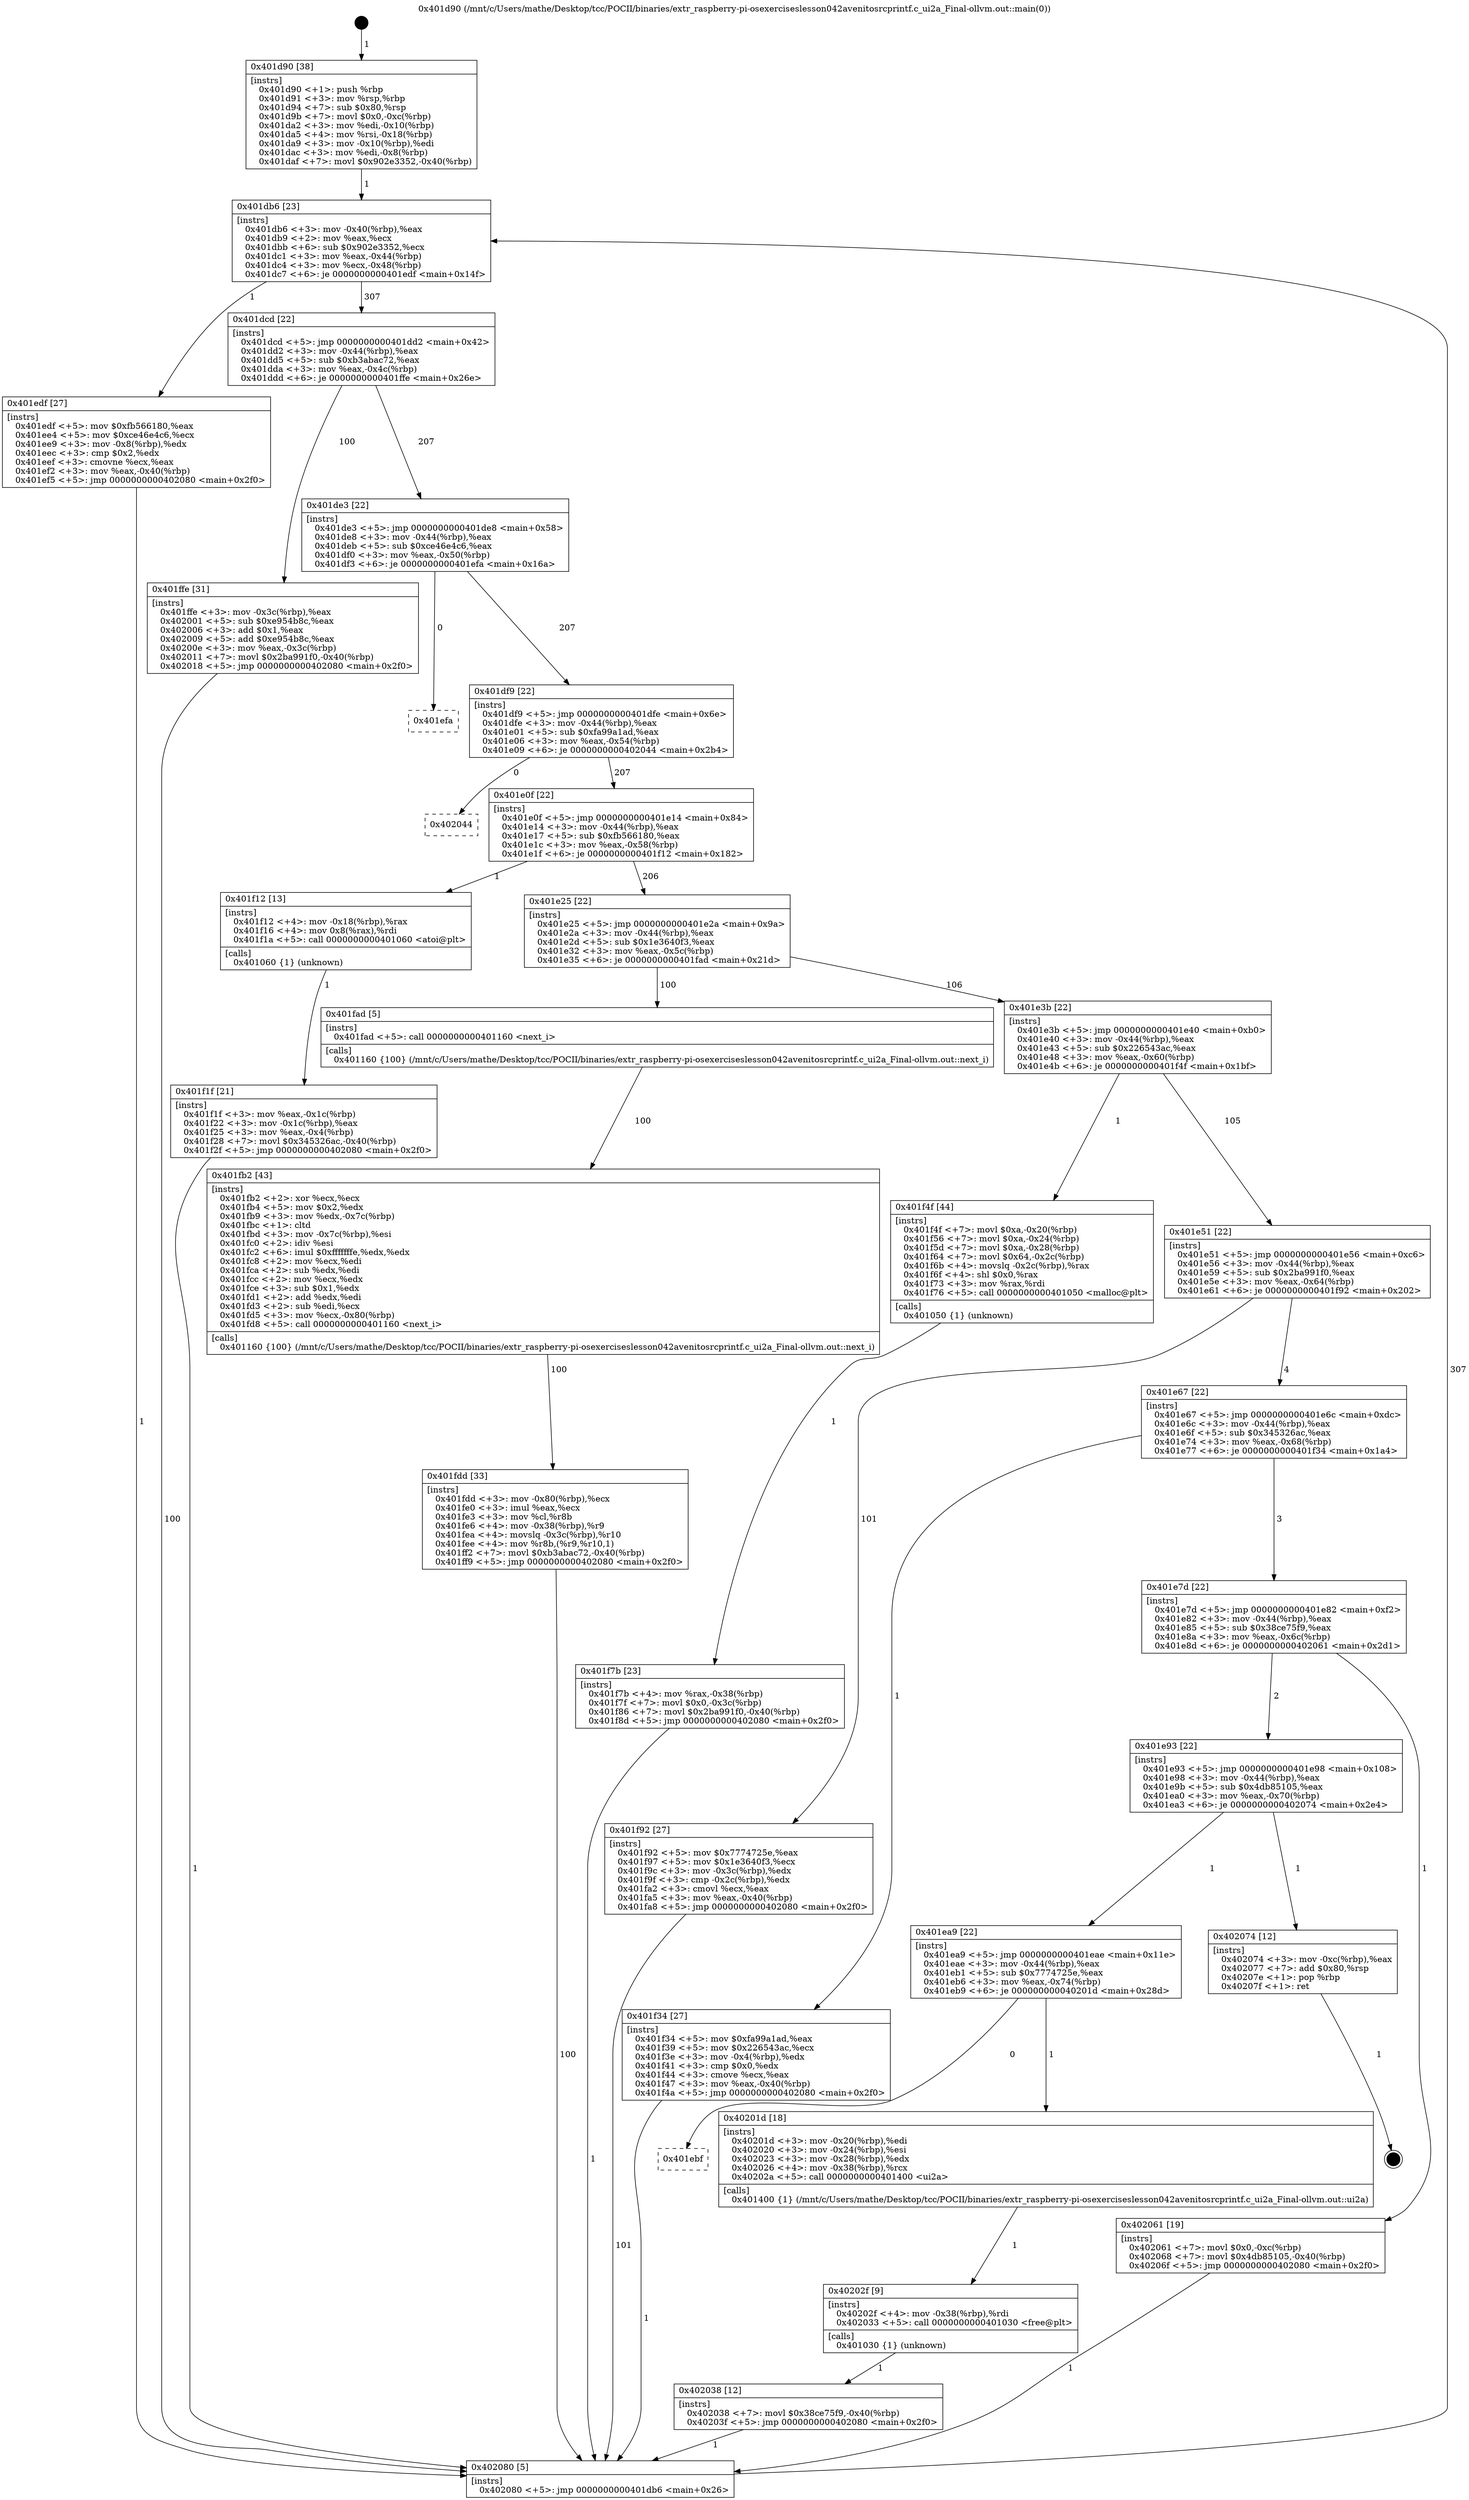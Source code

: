 digraph "0x401d90" {
  label = "0x401d90 (/mnt/c/Users/mathe/Desktop/tcc/POCII/binaries/extr_raspberry-pi-osexerciseslesson042avenitosrcprintf.c_ui2a_Final-ollvm.out::main(0))"
  labelloc = "t"
  node[shape=record]

  Entry [label="",width=0.3,height=0.3,shape=circle,fillcolor=black,style=filled]
  "0x401db6" [label="{
     0x401db6 [23]\l
     | [instrs]\l
     &nbsp;&nbsp;0x401db6 \<+3\>: mov -0x40(%rbp),%eax\l
     &nbsp;&nbsp;0x401db9 \<+2\>: mov %eax,%ecx\l
     &nbsp;&nbsp;0x401dbb \<+6\>: sub $0x902e3352,%ecx\l
     &nbsp;&nbsp;0x401dc1 \<+3\>: mov %eax,-0x44(%rbp)\l
     &nbsp;&nbsp;0x401dc4 \<+3\>: mov %ecx,-0x48(%rbp)\l
     &nbsp;&nbsp;0x401dc7 \<+6\>: je 0000000000401edf \<main+0x14f\>\l
  }"]
  "0x401edf" [label="{
     0x401edf [27]\l
     | [instrs]\l
     &nbsp;&nbsp;0x401edf \<+5\>: mov $0xfb566180,%eax\l
     &nbsp;&nbsp;0x401ee4 \<+5\>: mov $0xce46e4c6,%ecx\l
     &nbsp;&nbsp;0x401ee9 \<+3\>: mov -0x8(%rbp),%edx\l
     &nbsp;&nbsp;0x401eec \<+3\>: cmp $0x2,%edx\l
     &nbsp;&nbsp;0x401eef \<+3\>: cmovne %ecx,%eax\l
     &nbsp;&nbsp;0x401ef2 \<+3\>: mov %eax,-0x40(%rbp)\l
     &nbsp;&nbsp;0x401ef5 \<+5\>: jmp 0000000000402080 \<main+0x2f0\>\l
  }"]
  "0x401dcd" [label="{
     0x401dcd [22]\l
     | [instrs]\l
     &nbsp;&nbsp;0x401dcd \<+5\>: jmp 0000000000401dd2 \<main+0x42\>\l
     &nbsp;&nbsp;0x401dd2 \<+3\>: mov -0x44(%rbp),%eax\l
     &nbsp;&nbsp;0x401dd5 \<+5\>: sub $0xb3abac72,%eax\l
     &nbsp;&nbsp;0x401dda \<+3\>: mov %eax,-0x4c(%rbp)\l
     &nbsp;&nbsp;0x401ddd \<+6\>: je 0000000000401ffe \<main+0x26e\>\l
  }"]
  "0x402080" [label="{
     0x402080 [5]\l
     | [instrs]\l
     &nbsp;&nbsp;0x402080 \<+5\>: jmp 0000000000401db6 \<main+0x26\>\l
  }"]
  "0x401d90" [label="{
     0x401d90 [38]\l
     | [instrs]\l
     &nbsp;&nbsp;0x401d90 \<+1\>: push %rbp\l
     &nbsp;&nbsp;0x401d91 \<+3\>: mov %rsp,%rbp\l
     &nbsp;&nbsp;0x401d94 \<+7\>: sub $0x80,%rsp\l
     &nbsp;&nbsp;0x401d9b \<+7\>: movl $0x0,-0xc(%rbp)\l
     &nbsp;&nbsp;0x401da2 \<+3\>: mov %edi,-0x10(%rbp)\l
     &nbsp;&nbsp;0x401da5 \<+4\>: mov %rsi,-0x18(%rbp)\l
     &nbsp;&nbsp;0x401da9 \<+3\>: mov -0x10(%rbp),%edi\l
     &nbsp;&nbsp;0x401dac \<+3\>: mov %edi,-0x8(%rbp)\l
     &nbsp;&nbsp;0x401daf \<+7\>: movl $0x902e3352,-0x40(%rbp)\l
  }"]
  Exit [label="",width=0.3,height=0.3,shape=circle,fillcolor=black,style=filled,peripheries=2]
  "0x401ffe" [label="{
     0x401ffe [31]\l
     | [instrs]\l
     &nbsp;&nbsp;0x401ffe \<+3\>: mov -0x3c(%rbp),%eax\l
     &nbsp;&nbsp;0x402001 \<+5\>: sub $0xe954b8c,%eax\l
     &nbsp;&nbsp;0x402006 \<+3\>: add $0x1,%eax\l
     &nbsp;&nbsp;0x402009 \<+5\>: add $0xe954b8c,%eax\l
     &nbsp;&nbsp;0x40200e \<+3\>: mov %eax,-0x3c(%rbp)\l
     &nbsp;&nbsp;0x402011 \<+7\>: movl $0x2ba991f0,-0x40(%rbp)\l
     &nbsp;&nbsp;0x402018 \<+5\>: jmp 0000000000402080 \<main+0x2f0\>\l
  }"]
  "0x401de3" [label="{
     0x401de3 [22]\l
     | [instrs]\l
     &nbsp;&nbsp;0x401de3 \<+5\>: jmp 0000000000401de8 \<main+0x58\>\l
     &nbsp;&nbsp;0x401de8 \<+3\>: mov -0x44(%rbp),%eax\l
     &nbsp;&nbsp;0x401deb \<+5\>: sub $0xce46e4c6,%eax\l
     &nbsp;&nbsp;0x401df0 \<+3\>: mov %eax,-0x50(%rbp)\l
     &nbsp;&nbsp;0x401df3 \<+6\>: je 0000000000401efa \<main+0x16a\>\l
  }"]
  "0x402038" [label="{
     0x402038 [12]\l
     | [instrs]\l
     &nbsp;&nbsp;0x402038 \<+7\>: movl $0x38ce75f9,-0x40(%rbp)\l
     &nbsp;&nbsp;0x40203f \<+5\>: jmp 0000000000402080 \<main+0x2f0\>\l
  }"]
  "0x401efa" [label="{
     0x401efa\l
  }", style=dashed]
  "0x401df9" [label="{
     0x401df9 [22]\l
     | [instrs]\l
     &nbsp;&nbsp;0x401df9 \<+5\>: jmp 0000000000401dfe \<main+0x6e\>\l
     &nbsp;&nbsp;0x401dfe \<+3\>: mov -0x44(%rbp),%eax\l
     &nbsp;&nbsp;0x401e01 \<+5\>: sub $0xfa99a1ad,%eax\l
     &nbsp;&nbsp;0x401e06 \<+3\>: mov %eax,-0x54(%rbp)\l
     &nbsp;&nbsp;0x401e09 \<+6\>: je 0000000000402044 \<main+0x2b4\>\l
  }"]
  "0x40202f" [label="{
     0x40202f [9]\l
     | [instrs]\l
     &nbsp;&nbsp;0x40202f \<+4\>: mov -0x38(%rbp),%rdi\l
     &nbsp;&nbsp;0x402033 \<+5\>: call 0000000000401030 \<free@plt\>\l
     | [calls]\l
     &nbsp;&nbsp;0x401030 \{1\} (unknown)\l
  }"]
  "0x402044" [label="{
     0x402044\l
  }", style=dashed]
  "0x401e0f" [label="{
     0x401e0f [22]\l
     | [instrs]\l
     &nbsp;&nbsp;0x401e0f \<+5\>: jmp 0000000000401e14 \<main+0x84\>\l
     &nbsp;&nbsp;0x401e14 \<+3\>: mov -0x44(%rbp),%eax\l
     &nbsp;&nbsp;0x401e17 \<+5\>: sub $0xfb566180,%eax\l
     &nbsp;&nbsp;0x401e1c \<+3\>: mov %eax,-0x58(%rbp)\l
     &nbsp;&nbsp;0x401e1f \<+6\>: je 0000000000401f12 \<main+0x182\>\l
  }"]
  "0x401ebf" [label="{
     0x401ebf\l
  }", style=dashed]
  "0x401f12" [label="{
     0x401f12 [13]\l
     | [instrs]\l
     &nbsp;&nbsp;0x401f12 \<+4\>: mov -0x18(%rbp),%rax\l
     &nbsp;&nbsp;0x401f16 \<+4\>: mov 0x8(%rax),%rdi\l
     &nbsp;&nbsp;0x401f1a \<+5\>: call 0000000000401060 \<atoi@plt\>\l
     | [calls]\l
     &nbsp;&nbsp;0x401060 \{1\} (unknown)\l
  }"]
  "0x401e25" [label="{
     0x401e25 [22]\l
     | [instrs]\l
     &nbsp;&nbsp;0x401e25 \<+5\>: jmp 0000000000401e2a \<main+0x9a\>\l
     &nbsp;&nbsp;0x401e2a \<+3\>: mov -0x44(%rbp),%eax\l
     &nbsp;&nbsp;0x401e2d \<+5\>: sub $0x1e3640f3,%eax\l
     &nbsp;&nbsp;0x401e32 \<+3\>: mov %eax,-0x5c(%rbp)\l
     &nbsp;&nbsp;0x401e35 \<+6\>: je 0000000000401fad \<main+0x21d\>\l
  }"]
  "0x401f1f" [label="{
     0x401f1f [21]\l
     | [instrs]\l
     &nbsp;&nbsp;0x401f1f \<+3\>: mov %eax,-0x1c(%rbp)\l
     &nbsp;&nbsp;0x401f22 \<+3\>: mov -0x1c(%rbp),%eax\l
     &nbsp;&nbsp;0x401f25 \<+3\>: mov %eax,-0x4(%rbp)\l
     &nbsp;&nbsp;0x401f28 \<+7\>: movl $0x345326ac,-0x40(%rbp)\l
     &nbsp;&nbsp;0x401f2f \<+5\>: jmp 0000000000402080 \<main+0x2f0\>\l
  }"]
  "0x40201d" [label="{
     0x40201d [18]\l
     | [instrs]\l
     &nbsp;&nbsp;0x40201d \<+3\>: mov -0x20(%rbp),%edi\l
     &nbsp;&nbsp;0x402020 \<+3\>: mov -0x24(%rbp),%esi\l
     &nbsp;&nbsp;0x402023 \<+3\>: mov -0x28(%rbp),%edx\l
     &nbsp;&nbsp;0x402026 \<+4\>: mov -0x38(%rbp),%rcx\l
     &nbsp;&nbsp;0x40202a \<+5\>: call 0000000000401400 \<ui2a\>\l
     | [calls]\l
     &nbsp;&nbsp;0x401400 \{1\} (/mnt/c/Users/mathe/Desktop/tcc/POCII/binaries/extr_raspberry-pi-osexerciseslesson042avenitosrcprintf.c_ui2a_Final-ollvm.out::ui2a)\l
  }"]
  "0x401fad" [label="{
     0x401fad [5]\l
     | [instrs]\l
     &nbsp;&nbsp;0x401fad \<+5\>: call 0000000000401160 \<next_i\>\l
     | [calls]\l
     &nbsp;&nbsp;0x401160 \{100\} (/mnt/c/Users/mathe/Desktop/tcc/POCII/binaries/extr_raspberry-pi-osexerciseslesson042avenitosrcprintf.c_ui2a_Final-ollvm.out::next_i)\l
  }"]
  "0x401e3b" [label="{
     0x401e3b [22]\l
     | [instrs]\l
     &nbsp;&nbsp;0x401e3b \<+5\>: jmp 0000000000401e40 \<main+0xb0\>\l
     &nbsp;&nbsp;0x401e40 \<+3\>: mov -0x44(%rbp),%eax\l
     &nbsp;&nbsp;0x401e43 \<+5\>: sub $0x226543ac,%eax\l
     &nbsp;&nbsp;0x401e48 \<+3\>: mov %eax,-0x60(%rbp)\l
     &nbsp;&nbsp;0x401e4b \<+6\>: je 0000000000401f4f \<main+0x1bf\>\l
  }"]
  "0x401ea9" [label="{
     0x401ea9 [22]\l
     | [instrs]\l
     &nbsp;&nbsp;0x401ea9 \<+5\>: jmp 0000000000401eae \<main+0x11e\>\l
     &nbsp;&nbsp;0x401eae \<+3\>: mov -0x44(%rbp),%eax\l
     &nbsp;&nbsp;0x401eb1 \<+5\>: sub $0x7774725e,%eax\l
     &nbsp;&nbsp;0x401eb6 \<+3\>: mov %eax,-0x74(%rbp)\l
     &nbsp;&nbsp;0x401eb9 \<+6\>: je 000000000040201d \<main+0x28d\>\l
  }"]
  "0x401f4f" [label="{
     0x401f4f [44]\l
     | [instrs]\l
     &nbsp;&nbsp;0x401f4f \<+7\>: movl $0xa,-0x20(%rbp)\l
     &nbsp;&nbsp;0x401f56 \<+7\>: movl $0xa,-0x24(%rbp)\l
     &nbsp;&nbsp;0x401f5d \<+7\>: movl $0xa,-0x28(%rbp)\l
     &nbsp;&nbsp;0x401f64 \<+7\>: movl $0x64,-0x2c(%rbp)\l
     &nbsp;&nbsp;0x401f6b \<+4\>: movslq -0x2c(%rbp),%rax\l
     &nbsp;&nbsp;0x401f6f \<+4\>: shl $0x0,%rax\l
     &nbsp;&nbsp;0x401f73 \<+3\>: mov %rax,%rdi\l
     &nbsp;&nbsp;0x401f76 \<+5\>: call 0000000000401050 \<malloc@plt\>\l
     | [calls]\l
     &nbsp;&nbsp;0x401050 \{1\} (unknown)\l
  }"]
  "0x401e51" [label="{
     0x401e51 [22]\l
     | [instrs]\l
     &nbsp;&nbsp;0x401e51 \<+5\>: jmp 0000000000401e56 \<main+0xc6\>\l
     &nbsp;&nbsp;0x401e56 \<+3\>: mov -0x44(%rbp),%eax\l
     &nbsp;&nbsp;0x401e59 \<+5\>: sub $0x2ba991f0,%eax\l
     &nbsp;&nbsp;0x401e5e \<+3\>: mov %eax,-0x64(%rbp)\l
     &nbsp;&nbsp;0x401e61 \<+6\>: je 0000000000401f92 \<main+0x202\>\l
  }"]
  "0x402074" [label="{
     0x402074 [12]\l
     | [instrs]\l
     &nbsp;&nbsp;0x402074 \<+3\>: mov -0xc(%rbp),%eax\l
     &nbsp;&nbsp;0x402077 \<+7\>: add $0x80,%rsp\l
     &nbsp;&nbsp;0x40207e \<+1\>: pop %rbp\l
     &nbsp;&nbsp;0x40207f \<+1\>: ret\l
  }"]
  "0x401f92" [label="{
     0x401f92 [27]\l
     | [instrs]\l
     &nbsp;&nbsp;0x401f92 \<+5\>: mov $0x7774725e,%eax\l
     &nbsp;&nbsp;0x401f97 \<+5\>: mov $0x1e3640f3,%ecx\l
     &nbsp;&nbsp;0x401f9c \<+3\>: mov -0x3c(%rbp),%edx\l
     &nbsp;&nbsp;0x401f9f \<+3\>: cmp -0x2c(%rbp),%edx\l
     &nbsp;&nbsp;0x401fa2 \<+3\>: cmovl %ecx,%eax\l
     &nbsp;&nbsp;0x401fa5 \<+3\>: mov %eax,-0x40(%rbp)\l
     &nbsp;&nbsp;0x401fa8 \<+5\>: jmp 0000000000402080 \<main+0x2f0\>\l
  }"]
  "0x401e67" [label="{
     0x401e67 [22]\l
     | [instrs]\l
     &nbsp;&nbsp;0x401e67 \<+5\>: jmp 0000000000401e6c \<main+0xdc\>\l
     &nbsp;&nbsp;0x401e6c \<+3\>: mov -0x44(%rbp),%eax\l
     &nbsp;&nbsp;0x401e6f \<+5\>: sub $0x345326ac,%eax\l
     &nbsp;&nbsp;0x401e74 \<+3\>: mov %eax,-0x68(%rbp)\l
     &nbsp;&nbsp;0x401e77 \<+6\>: je 0000000000401f34 \<main+0x1a4\>\l
  }"]
  "0x401e93" [label="{
     0x401e93 [22]\l
     | [instrs]\l
     &nbsp;&nbsp;0x401e93 \<+5\>: jmp 0000000000401e98 \<main+0x108\>\l
     &nbsp;&nbsp;0x401e98 \<+3\>: mov -0x44(%rbp),%eax\l
     &nbsp;&nbsp;0x401e9b \<+5\>: sub $0x4db85105,%eax\l
     &nbsp;&nbsp;0x401ea0 \<+3\>: mov %eax,-0x70(%rbp)\l
     &nbsp;&nbsp;0x401ea3 \<+6\>: je 0000000000402074 \<main+0x2e4\>\l
  }"]
  "0x401f34" [label="{
     0x401f34 [27]\l
     | [instrs]\l
     &nbsp;&nbsp;0x401f34 \<+5\>: mov $0xfa99a1ad,%eax\l
     &nbsp;&nbsp;0x401f39 \<+5\>: mov $0x226543ac,%ecx\l
     &nbsp;&nbsp;0x401f3e \<+3\>: mov -0x4(%rbp),%edx\l
     &nbsp;&nbsp;0x401f41 \<+3\>: cmp $0x0,%edx\l
     &nbsp;&nbsp;0x401f44 \<+3\>: cmove %ecx,%eax\l
     &nbsp;&nbsp;0x401f47 \<+3\>: mov %eax,-0x40(%rbp)\l
     &nbsp;&nbsp;0x401f4a \<+5\>: jmp 0000000000402080 \<main+0x2f0\>\l
  }"]
  "0x401e7d" [label="{
     0x401e7d [22]\l
     | [instrs]\l
     &nbsp;&nbsp;0x401e7d \<+5\>: jmp 0000000000401e82 \<main+0xf2\>\l
     &nbsp;&nbsp;0x401e82 \<+3\>: mov -0x44(%rbp),%eax\l
     &nbsp;&nbsp;0x401e85 \<+5\>: sub $0x38ce75f9,%eax\l
     &nbsp;&nbsp;0x401e8a \<+3\>: mov %eax,-0x6c(%rbp)\l
     &nbsp;&nbsp;0x401e8d \<+6\>: je 0000000000402061 \<main+0x2d1\>\l
  }"]
  "0x401f7b" [label="{
     0x401f7b [23]\l
     | [instrs]\l
     &nbsp;&nbsp;0x401f7b \<+4\>: mov %rax,-0x38(%rbp)\l
     &nbsp;&nbsp;0x401f7f \<+7\>: movl $0x0,-0x3c(%rbp)\l
     &nbsp;&nbsp;0x401f86 \<+7\>: movl $0x2ba991f0,-0x40(%rbp)\l
     &nbsp;&nbsp;0x401f8d \<+5\>: jmp 0000000000402080 \<main+0x2f0\>\l
  }"]
  "0x401fb2" [label="{
     0x401fb2 [43]\l
     | [instrs]\l
     &nbsp;&nbsp;0x401fb2 \<+2\>: xor %ecx,%ecx\l
     &nbsp;&nbsp;0x401fb4 \<+5\>: mov $0x2,%edx\l
     &nbsp;&nbsp;0x401fb9 \<+3\>: mov %edx,-0x7c(%rbp)\l
     &nbsp;&nbsp;0x401fbc \<+1\>: cltd\l
     &nbsp;&nbsp;0x401fbd \<+3\>: mov -0x7c(%rbp),%esi\l
     &nbsp;&nbsp;0x401fc0 \<+2\>: idiv %esi\l
     &nbsp;&nbsp;0x401fc2 \<+6\>: imul $0xfffffffe,%edx,%edx\l
     &nbsp;&nbsp;0x401fc8 \<+2\>: mov %ecx,%edi\l
     &nbsp;&nbsp;0x401fca \<+2\>: sub %edx,%edi\l
     &nbsp;&nbsp;0x401fcc \<+2\>: mov %ecx,%edx\l
     &nbsp;&nbsp;0x401fce \<+3\>: sub $0x1,%edx\l
     &nbsp;&nbsp;0x401fd1 \<+2\>: add %edx,%edi\l
     &nbsp;&nbsp;0x401fd3 \<+2\>: sub %edi,%ecx\l
     &nbsp;&nbsp;0x401fd5 \<+3\>: mov %ecx,-0x80(%rbp)\l
     &nbsp;&nbsp;0x401fd8 \<+5\>: call 0000000000401160 \<next_i\>\l
     | [calls]\l
     &nbsp;&nbsp;0x401160 \{100\} (/mnt/c/Users/mathe/Desktop/tcc/POCII/binaries/extr_raspberry-pi-osexerciseslesson042avenitosrcprintf.c_ui2a_Final-ollvm.out::next_i)\l
  }"]
  "0x401fdd" [label="{
     0x401fdd [33]\l
     | [instrs]\l
     &nbsp;&nbsp;0x401fdd \<+3\>: mov -0x80(%rbp),%ecx\l
     &nbsp;&nbsp;0x401fe0 \<+3\>: imul %eax,%ecx\l
     &nbsp;&nbsp;0x401fe3 \<+3\>: mov %cl,%r8b\l
     &nbsp;&nbsp;0x401fe6 \<+4\>: mov -0x38(%rbp),%r9\l
     &nbsp;&nbsp;0x401fea \<+4\>: movslq -0x3c(%rbp),%r10\l
     &nbsp;&nbsp;0x401fee \<+4\>: mov %r8b,(%r9,%r10,1)\l
     &nbsp;&nbsp;0x401ff2 \<+7\>: movl $0xb3abac72,-0x40(%rbp)\l
     &nbsp;&nbsp;0x401ff9 \<+5\>: jmp 0000000000402080 \<main+0x2f0\>\l
  }"]
  "0x402061" [label="{
     0x402061 [19]\l
     | [instrs]\l
     &nbsp;&nbsp;0x402061 \<+7\>: movl $0x0,-0xc(%rbp)\l
     &nbsp;&nbsp;0x402068 \<+7\>: movl $0x4db85105,-0x40(%rbp)\l
     &nbsp;&nbsp;0x40206f \<+5\>: jmp 0000000000402080 \<main+0x2f0\>\l
  }"]
  Entry -> "0x401d90" [label=" 1"]
  "0x401db6" -> "0x401edf" [label=" 1"]
  "0x401db6" -> "0x401dcd" [label=" 307"]
  "0x401edf" -> "0x402080" [label=" 1"]
  "0x401d90" -> "0x401db6" [label=" 1"]
  "0x402080" -> "0x401db6" [label=" 307"]
  "0x402074" -> Exit [label=" 1"]
  "0x401dcd" -> "0x401ffe" [label=" 100"]
  "0x401dcd" -> "0x401de3" [label=" 207"]
  "0x402061" -> "0x402080" [label=" 1"]
  "0x401de3" -> "0x401efa" [label=" 0"]
  "0x401de3" -> "0x401df9" [label=" 207"]
  "0x402038" -> "0x402080" [label=" 1"]
  "0x401df9" -> "0x402044" [label=" 0"]
  "0x401df9" -> "0x401e0f" [label=" 207"]
  "0x40202f" -> "0x402038" [label=" 1"]
  "0x401e0f" -> "0x401f12" [label=" 1"]
  "0x401e0f" -> "0x401e25" [label=" 206"]
  "0x401f12" -> "0x401f1f" [label=" 1"]
  "0x401f1f" -> "0x402080" [label=" 1"]
  "0x40201d" -> "0x40202f" [label=" 1"]
  "0x401e25" -> "0x401fad" [label=" 100"]
  "0x401e25" -> "0x401e3b" [label=" 106"]
  "0x401ea9" -> "0x401ebf" [label=" 0"]
  "0x401e3b" -> "0x401f4f" [label=" 1"]
  "0x401e3b" -> "0x401e51" [label=" 105"]
  "0x401ea9" -> "0x40201d" [label=" 1"]
  "0x401e51" -> "0x401f92" [label=" 101"]
  "0x401e51" -> "0x401e67" [label=" 4"]
  "0x401e93" -> "0x401ea9" [label=" 1"]
  "0x401e67" -> "0x401f34" [label=" 1"]
  "0x401e67" -> "0x401e7d" [label=" 3"]
  "0x401f34" -> "0x402080" [label=" 1"]
  "0x401f4f" -> "0x401f7b" [label=" 1"]
  "0x401f7b" -> "0x402080" [label=" 1"]
  "0x401f92" -> "0x402080" [label=" 101"]
  "0x401fad" -> "0x401fb2" [label=" 100"]
  "0x401fb2" -> "0x401fdd" [label=" 100"]
  "0x401fdd" -> "0x402080" [label=" 100"]
  "0x401ffe" -> "0x402080" [label=" 100"]
  "0x401e93" -> "0x402074" [label=" 1"]
  "0x401e7d" -> "0x402061" [label=" 1"]
  "0x401e7d" -> "0x401e93" [label=" 2"]
}
